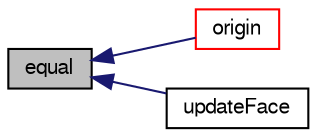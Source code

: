 digraph "equal"
{
  bgcolor="transparent";
  edge [fontname="FreeSans",fontsize="10",labelfontname="FreeSans",labelfontsize="10"];
  node [fontname="FreeSans",fontsize="10",shape=record];
  rankdir="LR";
  Node750 [label="equal",height=0.2,width=0.4,color="black", fillcolor="grey75", style="filled", fontcolor="black"];
  Node750 -> Node751 [dir="back",color="midnightblue",fontsize="10",style="solid",fontname="FreeSans"];
  Node751 [label="origin",height=0.2,width=0.4,color="red",URL="$a22522.html#ad74f43780573979c852ffbe393b10458",tooltip="Return origin. "];
  Node750 -> Node753 [dir="back",color="midnightblue",fontsize="10",style="solid",fontname="FreeSans"];
  Node753 [label="updateFace",height=0.2,width=0.4,color="black",URL="$a22522.html#aada01c0f1117b46424789150d103a197",tooltip="Influence of different value on same face. "];
}
